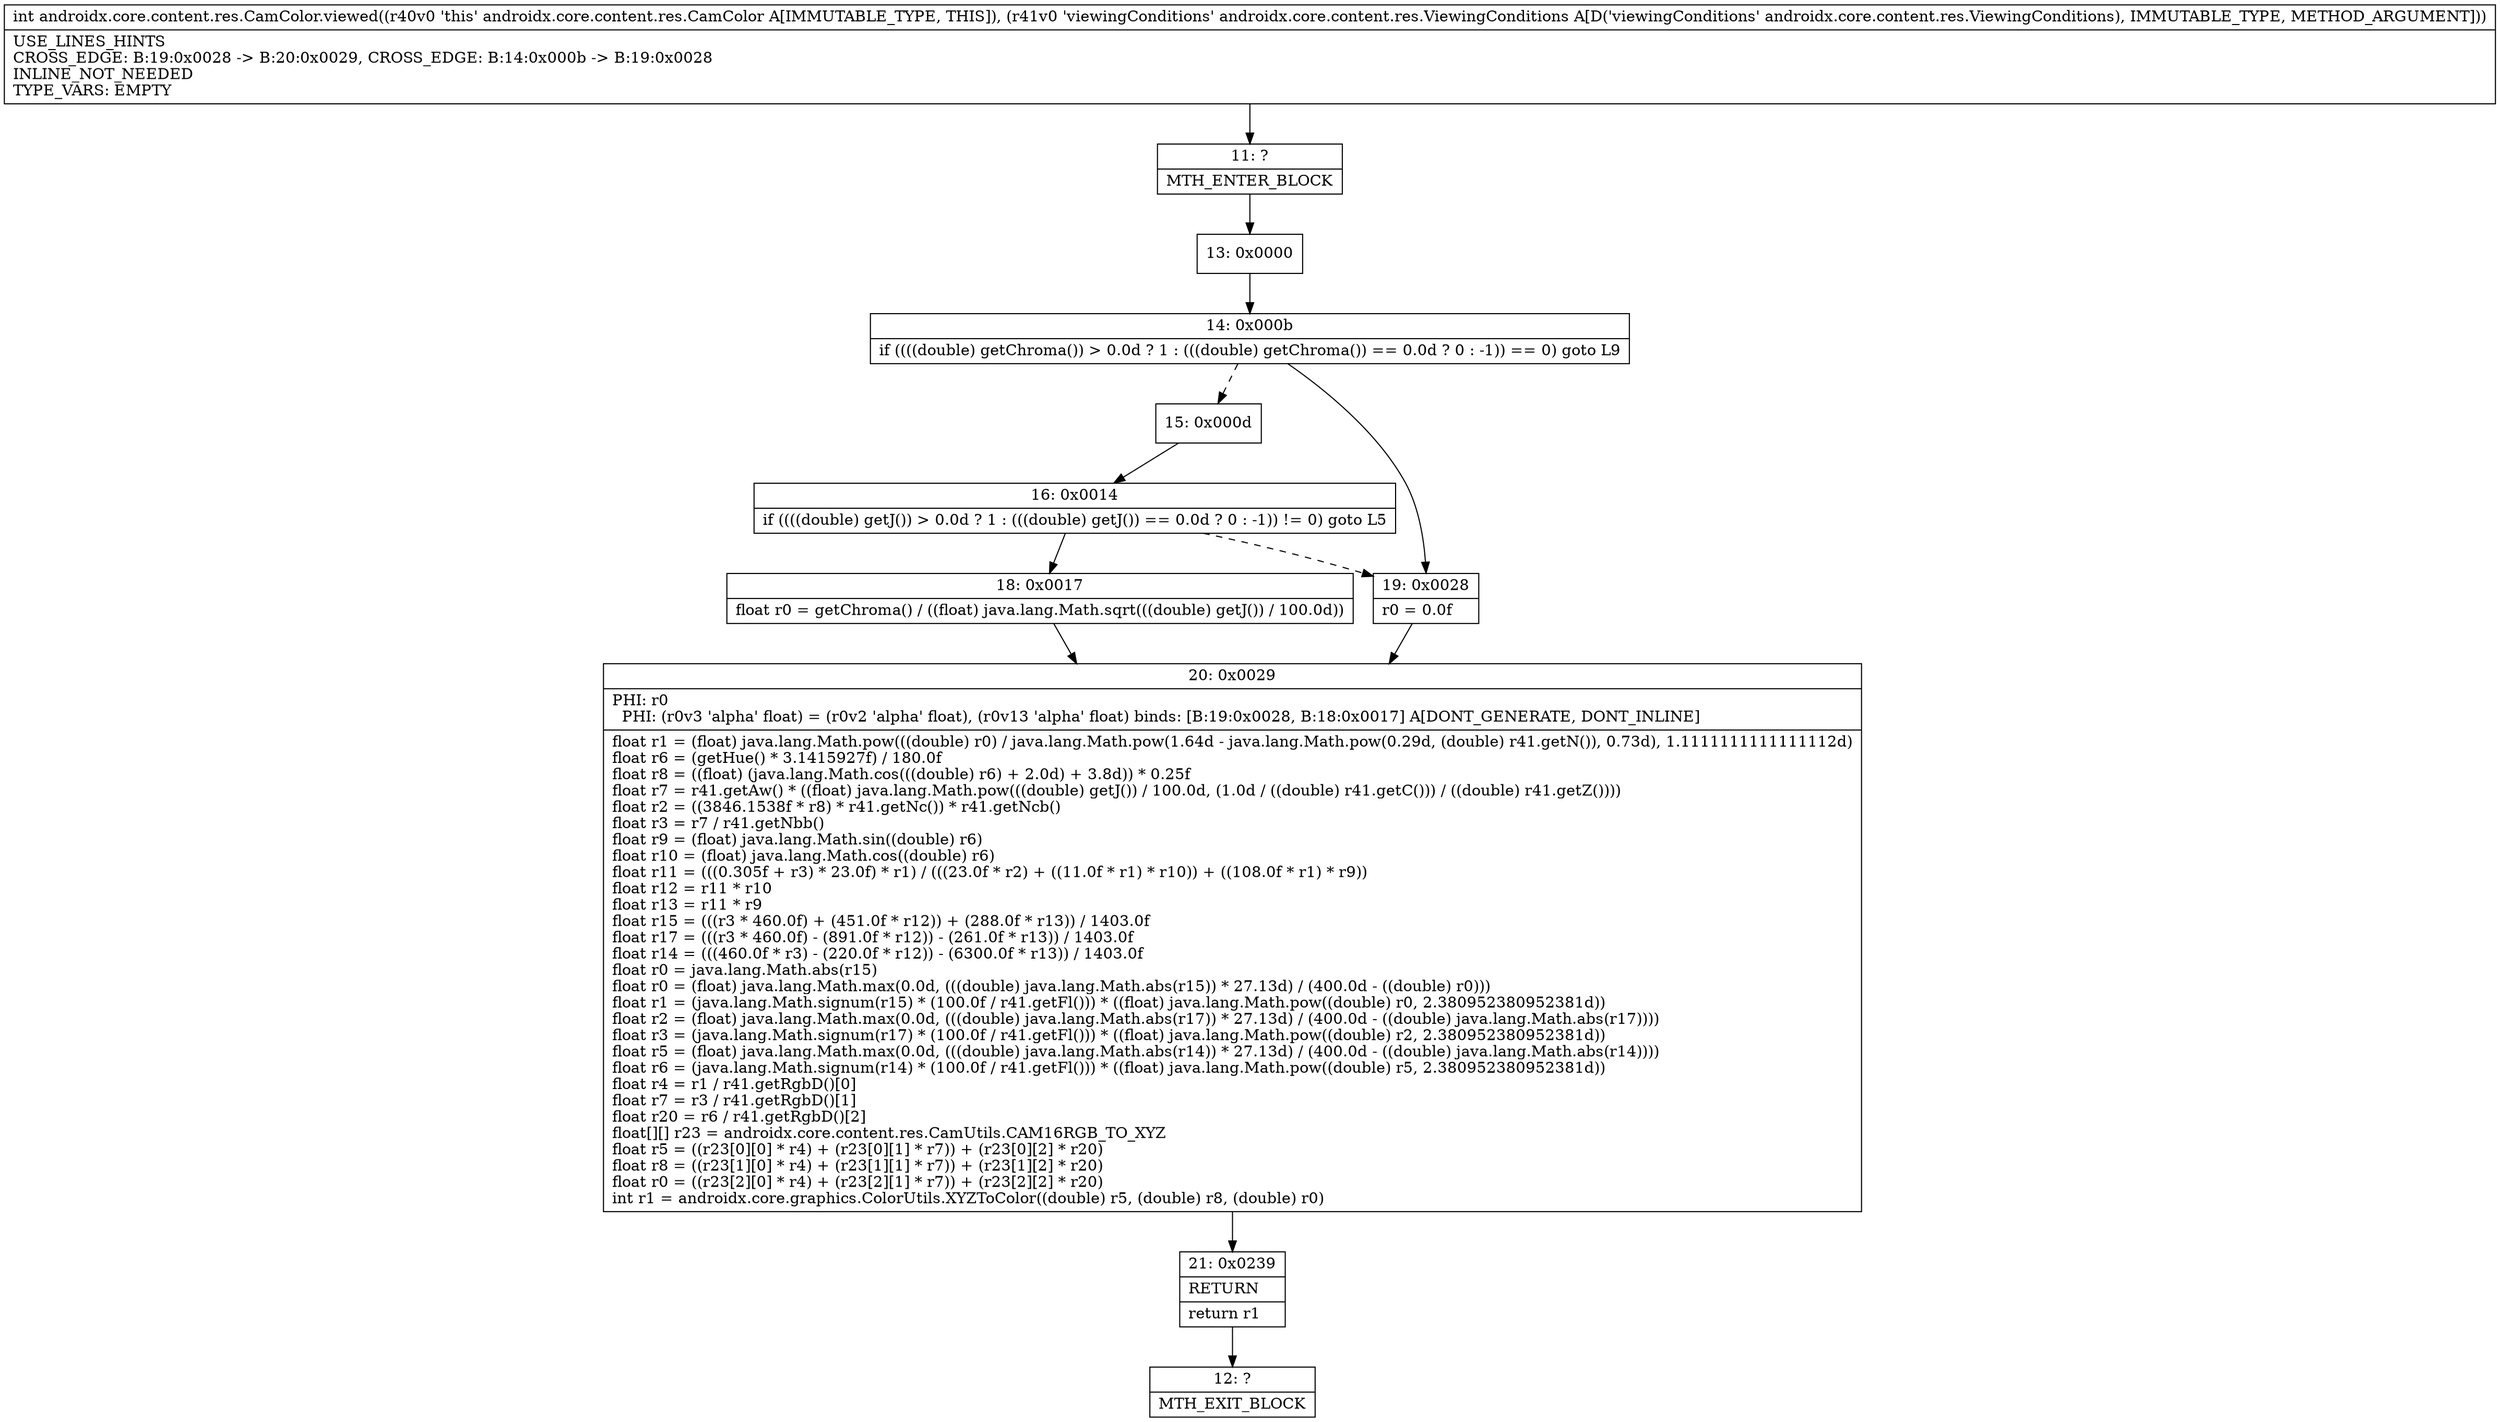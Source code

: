 digraph "CFG forandroidx.core.content.res.CamColor.viewed(Landroidx\/core\/content\/res\/ViewingConditions;)I" {
Node_11 [shape=record,label="{11\:\ ?|MTH_ENTER_BLOCK\l}"];
Node_13 [shape=record,label="{13\:\ 0x0000}"];
Node_14 [shape=record,label="{14\:\ 0x000b|if ((((double) getChroma()) \> 0.0d ? 1 : (((double) getChroma()) == 0.0d ? 0 : \-1)) == 0) goto L9\l}"];
Node_15 [shape=record,label="{15\:\ 0x000d}"];
Node_16 [shape=record,label="{16\:\ 0x0014|if ((((double) getJ()) \> 0.0d ? 1 : (((double) getJ()) == 0.0d ? 0 : \-1)) != 0) goto L5\l}"];
Node_18 [shape=record,label="{18\:\ 0x0017|float r0 = getChroma() \/ ((float) java.lang.Math.sqrt(((double) getJ()) \/ 100.0d))\l}"];
Node_20 [shape=record,label="{20\:\ 0x0029|PHI: r0 \l  PHI: (r0v3 'alpha' float) = (r0v2 'alpha' float), (r0v13 'alpha' float) binds: [B:19:0x0028, B:18:0x0017] A[DONT_GENERATE, DONT_INLINE]\l|float r1 = (float) java.lang.Math.pow(((double) r0) \/ java.lang.Math.pow(1.64d \- java.lang.Math.pow(0.29d, (double) r41.getN()), 0.73d), 1.1111111111111112d)\lfloat r6 = (getHue() * 3.1415927f) \/ 180.0f\lfloat r8 = ((float) (java.lang.Math.cos(((double) r6) + 2.0d) + 3.8d)) * 0.25f\lfloat r7 = r41.getAw() * ((float) java.lang.Math.pow(((double) getJ()) \/ 100.0d, (1.0d \/ ((double) r41.getC())) \/ ((double) r41.getZ())))\lfloat r2 = ((3846.1538f * r8) * r41.getNc()) * r41.getNcb()\lfloat r3 = r7 \/ r41.getNbb()\lfloat r9 = (float) java.lang.Math.sin((double) r6)\lfloat r10 = (float) java.lang.Math.cos((double) r6)\lfloat r11 = (((0.305f + r3) * 23.0f) * r1) \/ (((23.0f * r2) + ((11.0f * r1) * r10)) + ((108.0f * r1) * r9))\lfloat r12 = r11 * r10\lfloat r13 = r11 * r9\lfloat r15 = (((r3 * 460.0f) + (451.0f * r12)) + (288.0f * r13)) \/ 1403.0f\lfloat r17 = (((r3 * 460.0f) \- (891.0f * r12)) \- (261.0f * r13)) \/ 1403.0f\lfloat r14 = (((460.0f * r3) \- (220.0f * r12)) \- (6300.0f * r13)) \/ 1403.0f\lfloat r0 = java.lang.Math.abs(r15)\lfloat r0 = (float) java.lang.Math.max(0.0d, (((double) java.lang.Math.abs(r15)) * 27.13d) \/ (400.0d \- ((double) r0)))\lfloat r1 = (java.lang.Math.signum(r15) * (100.0f \/ r41.getFl())) * ((float) java.lang.Math.pow((double) r0, 2.380952380952381d))\lfloat r2 = (float) java.lang.Math.max(0.0d, (((double) java.lang.Math.abs(r17)) * 27.13d) \/ (400.0d \- ((double) java.lang.Math.abs(r17))))\lfloat r3 = (java.lang.Math.signum(r17) * (100.0f \/ r41.getFl())) * ((float) java.lang.Math.pow((double) r2, 2.380952380952381d))\lfloat r5 = (float) java.lang.Math.max(0.0d, (((double) java.lang.Math.abs(r14)) * 27.13d) \/ (400.0d \- ((double) java.lang.Math.abs(r14))))\lfloat r6 = (java.lang.Math.signum(r14) * (100.0f \/ r41.getFl())) * ((float) java.lang.Math.pow((double) r5, 2.380952380952381d))\lfloat r4 = r1 \/ r41.getRgbD()[0]\lfloat r7 = r3 \/ r41.getRgbD()[1]\lfloat r20 = r6 \/ r41.getRgbD()[2]\lfloat[][] r23 = androidx.core.content.res.CamUtils.CAM16RGB_TO_XYZ\lfloat r5 = ((r23[0][0] * r4) + (r23[0][1] * r7)) + (r23[0][2] * r20)\lfloat r8 = ((r23[1][0] * r4) + (r23[1][1] * r7)) + (r23[1][2] * r20)\lfloat r0 = ((r23[2][0] * r4) + (r23[2][1] * r7)) + (r23[2][2] * r20)\lint r1 = androidx.core.graphics.ColorUtils.XYZToColor((double) r5, (double) r8, (double) r0)\l}"];
Node_21 [shape=record,label="{21\:\ 0x0239|RETURN\l|return r1\l}"];
Node_12 [shape=record,label="{12\:\ ?|MTH_EXIT_BLOCK\l}"];
Node_19 [shape=record,label="{19\:\ 0x0028|r0 = 0.0f\l}"];
MethodNode[shape=record,label="{int androidx.core.content.res.CamColor.viewed((r40v0 'this' androidx.core.content.res.CamColor A[IMMUTABLE_TYPE, THIS]), (r41v0 'viewingConditions' androidx.core.content.res.ViewingConditions A[D('viewingConditions' androidx.core.content.res.ViewingConditions), IMMUTABLE_TYPE, METHOD_ARGUMENT]))  | USE_LINES_HINTS\lCROSS_EDGE: B:19:0x0028 \-\> B:20:0x0029, CROSS_EDGE: B:14:0x000b \-\> B:19:0x0028\lINLINE_NOT_NEEDED\lTYPE_VARS: EMPTY\l}"];
MethodNode -> Node_11;Node_11 -> Node_13;
Node_13 -> Node_14;
Node_14 -> Node_15[style=dashed];
Node_14 -> Node_19;
Node_15 -> Node_16;
Node_16 -> Node_18;
Node_16 -> Node_19[style=dashed];
Node_18 -> Node_20;
Node_20 -> Node_21;
Node_21 -> Node_12;
Node_19 -> Node_20;
}

